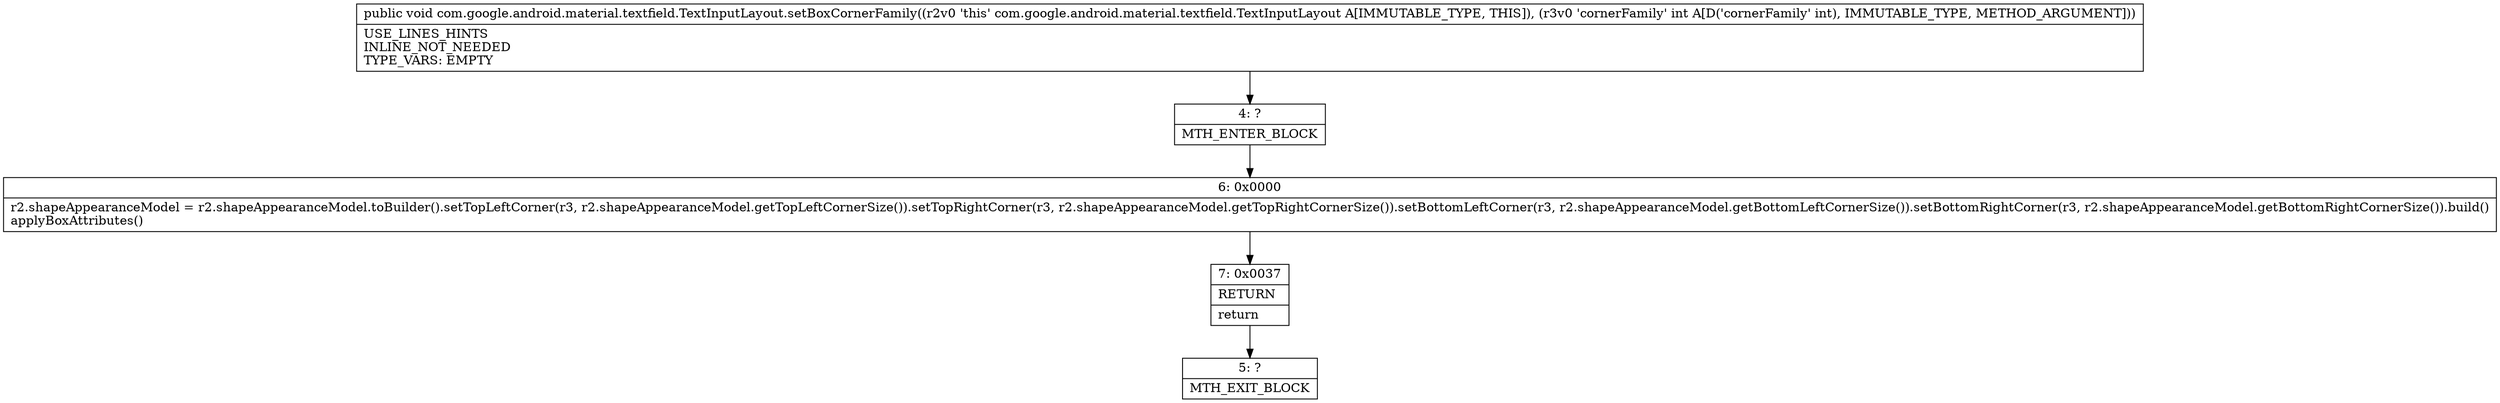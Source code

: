 digraph "CFG forcom.google.android.material.textfield.TextInputLayout.setBoxCornerFamily(I)V" {
Node_4 [shape=record,label="{4\:\ ?|MTH_ENTER_BLOCK\l}"];
Node_6 [shape=record,label="{6\:\ 0x0000|r2.shapeAppearanceModel = r2.shapeAppearanceModel.toBuilder().setTopLeftCorner(r3, r2.shapeAppearanceModel.getTopLeftCornerSize()).setTopRightCorner(r3, r2.shapeAppearanceModel.getTopRightCornerSize()).setBottomLeftCorner(r3, r2.shapeAppearanceModel.getBottomLeftCornerSize()).setBottomRightCorner(r3, r2.shapeAppearanceModel.getBottomRightCornerSize()).build()\lapplyBoxAttributes()\l}"];
Node_7 [shape=record,label="{7\:\ 0x0037|RETURN\l|return\l}"];
Node_5 [shape=record,label="{5\:\ ?|MTH_EXIT_BLOCK\l}"];
MethodNode[shape=record,label="{public void com.google.android.material.textfield.TextInputLayout.setBoxCornerFamily((r2v0 'this' com.google.android.material.textfield.TextInputLayout A[IMMUTABLE_TYPE, THIS]), (r3v0 'cornerFamily' int A[D('cornerFamily' int), IMMUTABLE_TYPE, METHOD_ARGUMENT]))  | USE_LINES_HINTS\lINLINE_NOT_NEEDED\lTYPE_VARS: EMPTY\l}"];
MethodNode -> Node_4;Node_4 -> Node_6;
Node_6 -> Node_7;
Node_7 -> Node_5;
}

